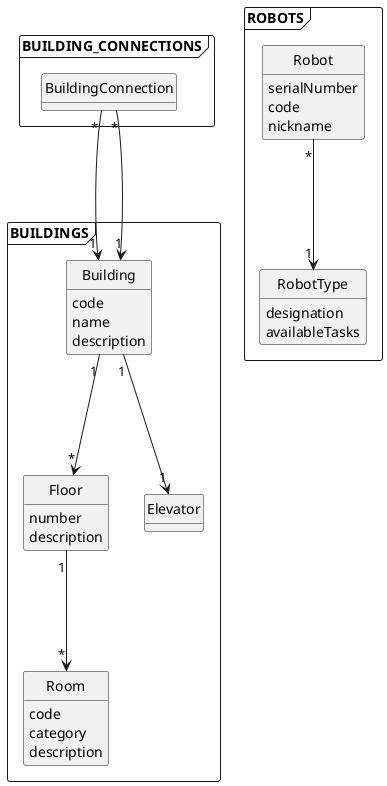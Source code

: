 @startuml
'https://plantuml.com/class-diagram

hide methods
hide circles


frame BUILDINGS{
  class Building{
    code
    name
    description
  }

  class Floor{
    number
    description
  }

  class Room{
    code
    category
    description
  }

  class Elevator{

  }

}

frame BUILDING_CONNECTIONS{
  class BuildingConnection{
   
  }
}

frame ROBOTS{
  class RobotType{
    designation
    availableTasks
  }

  class Robot{
    serialNumber
    code
    nickname
  }
}


Robot "*" ---> "1" RobotType

BuildingConnection "*" ---> "1" Building

BuildingConnection "*" ---> "1" Building


Building "1" ---> "1" Elevator
Building "1" ---> "*" Floor
Floor "1" ---> "*" Room




@enduml